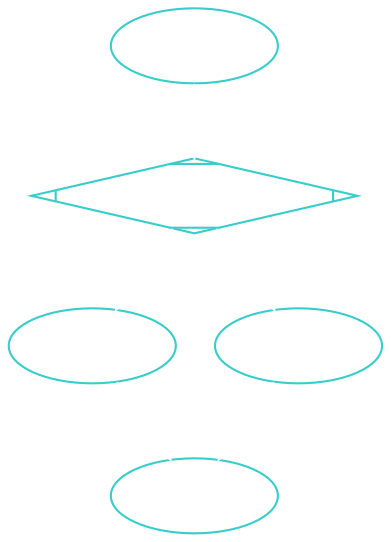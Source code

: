 digraph G {
  #dot -Tpng -Gsize=9,15\! -Gdpi=100  if.gv -o if.png && kitty icat if.png
  graph [
    fontname = "Monserrat",
    fontcolor="white",
    #bgcolor="black",
    bgcolor="transparent"
    penwidth=1.5,
    #newrank=true, # Permite alinear HEAD
    rankdir="TB"
    color=white
  ];
  node [
    fontcolor="white",
    fontname = "helvetica"
    color="#37CDCB"
  ];
  edge [
    fontcolor="white",
    color="white"
    fontname = "helvetica"
  ];

  e1 [label="Expr 1"]
  c1 [label="Condición" shape=Mdiamond]
  e2 [label="Expr 2"]
  e3 [label="Expr 3"]
  e4 [label="Expr 4"]
  e1 -> c1;
  c1-> e2 [headlabel="True" labeldistance=3.0];
  c1 -> e3 [headlabel="False" labeldistance=3.0];
  e3 -> e4;
  e2 -> e4;

  { rank = same;  e2, e3; }
}
